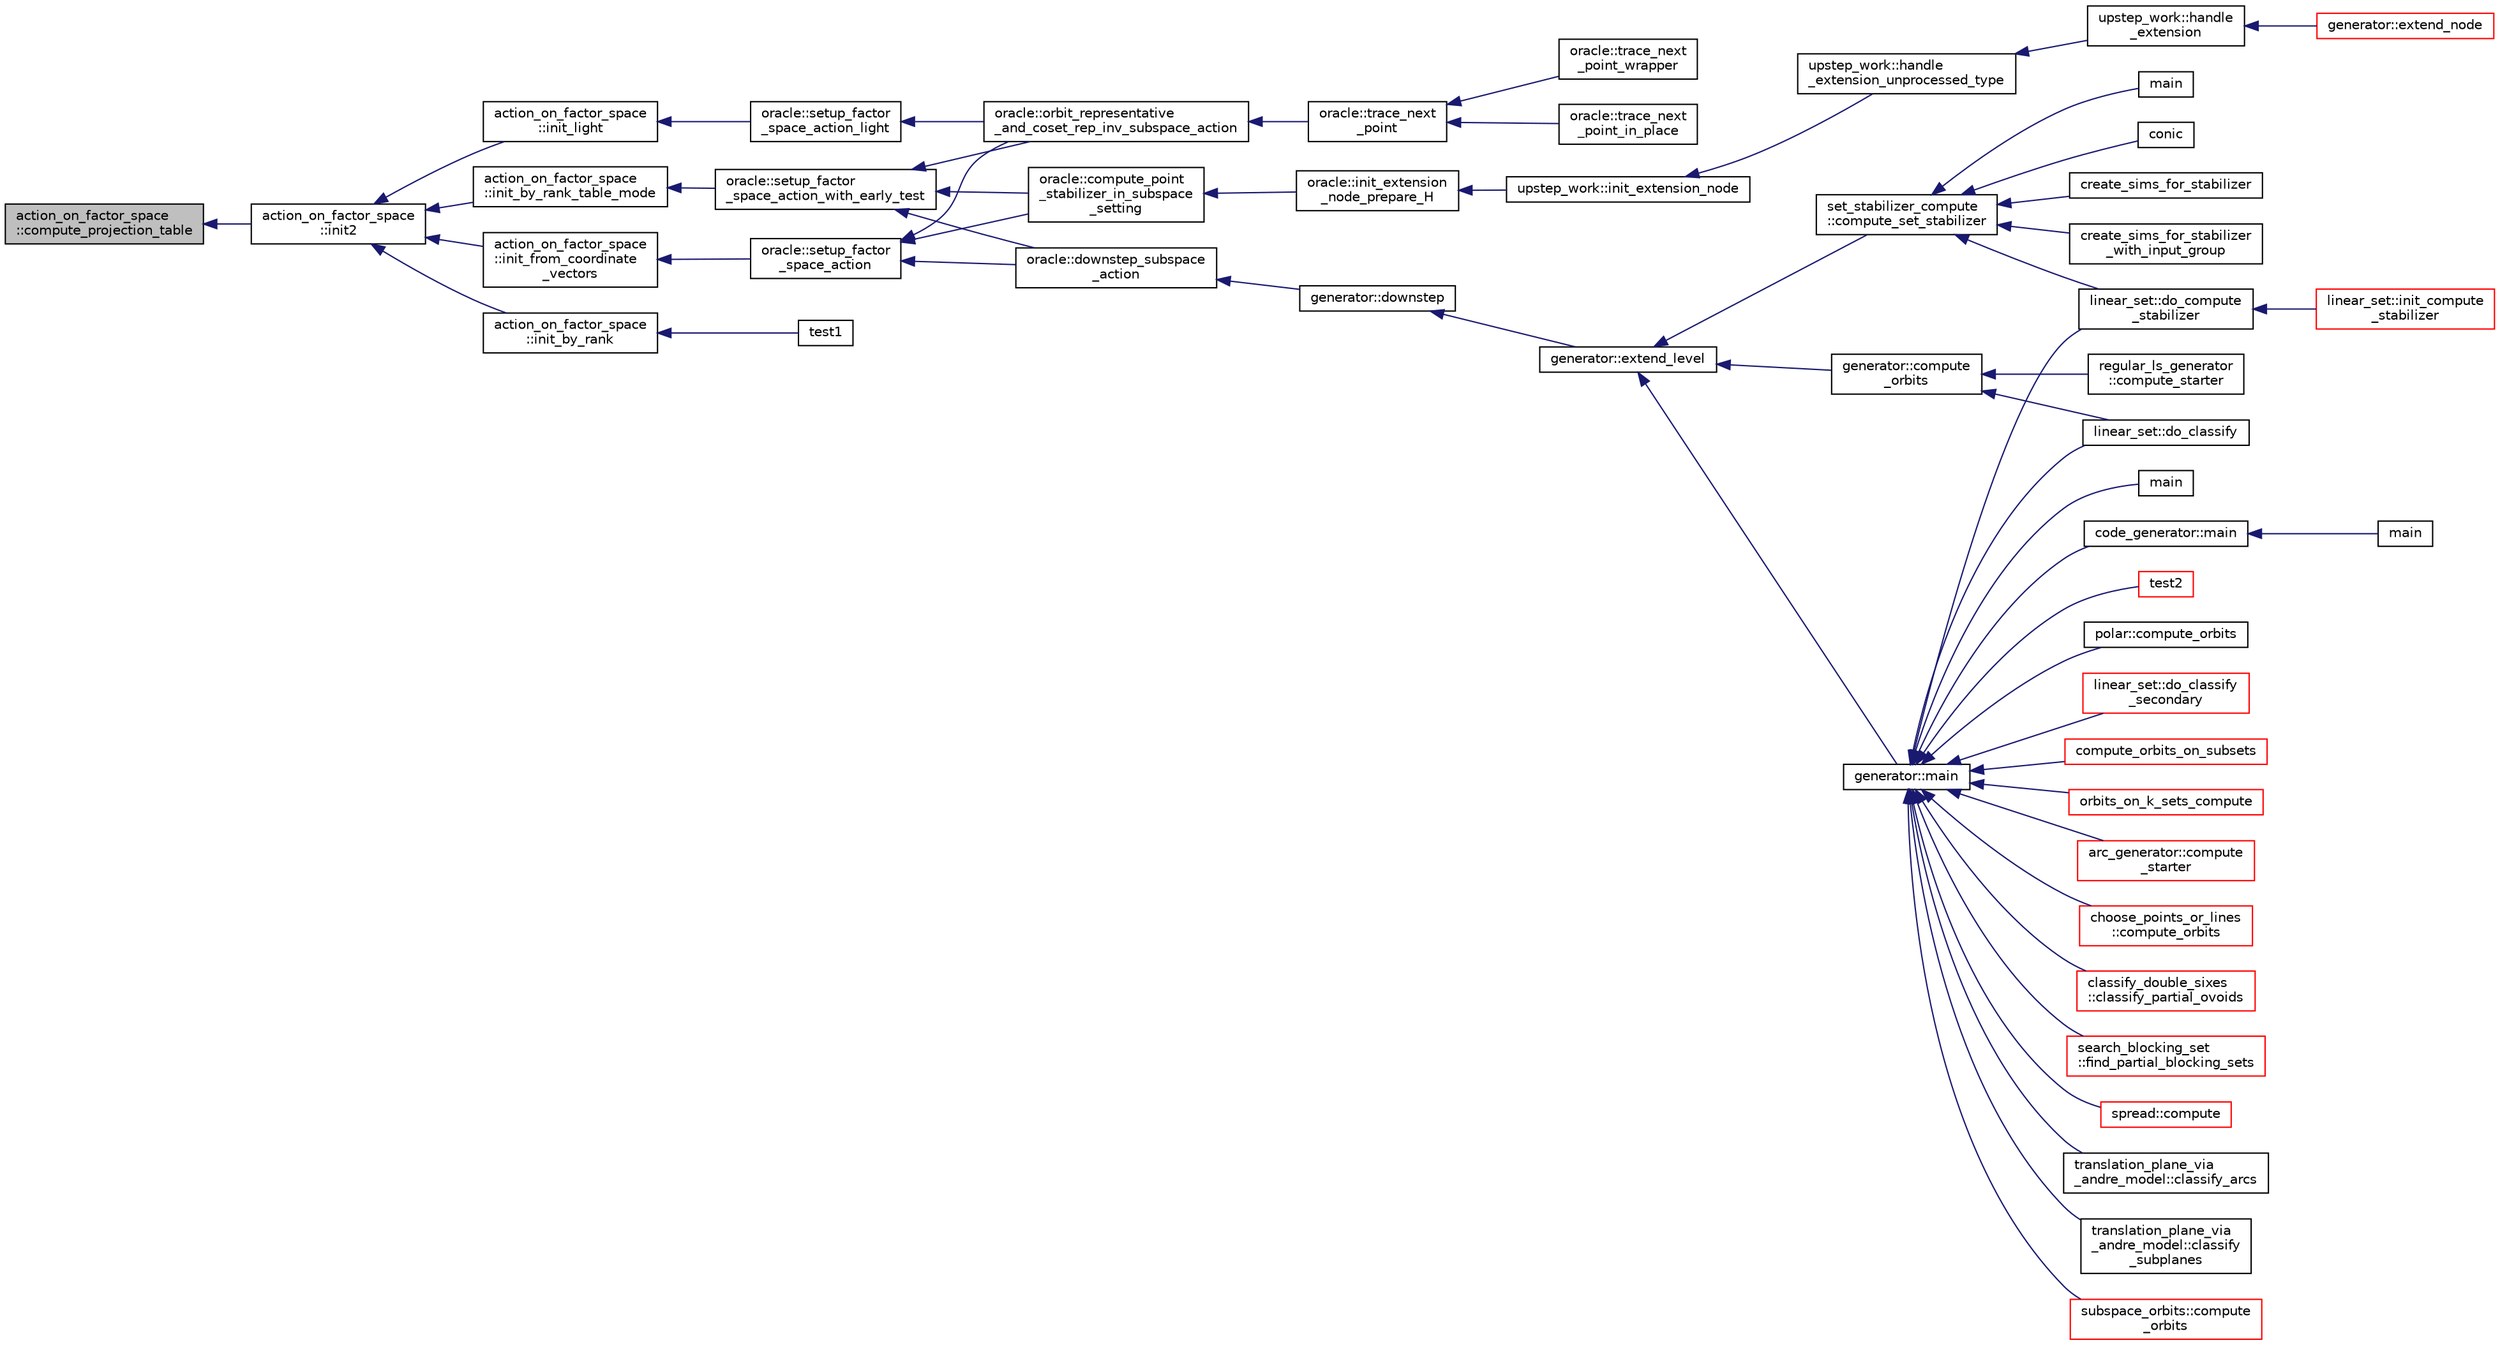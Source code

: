 digraph "action_on_factor_space::compute_projection_table"
{
  edge [fontname="Helvetica",fontsize="10",labelfontname="Helvetica",labelfontsize="10"];
  node [fontname="Helvetica",fontsize="10",shape=record];
  rankdir="LR";
  Node464 [label="action_on_factor_space\l::compute_projection_table",height=0.2,width=0.4,color="black", fillcolor="grey75", style="filled", fontcolor="black"];
  Node464 -> Node465 [dir="back",color="midnightblue",fontsize="10",style="solid",fontname="Helvetica"];
  Node465 [label="action_on_factor_space\l::init2",height=0.2,width=0.4,color="black", fillcolor="white", style="filled",URL="$d5/d25/classaction__on__factor__space.html#a19f5ed00bc68f67dd5bd331ff958df16"];
  Node465 -> Node466 [dir="back",color="midnightblue",fontsize="10",style="solid",fontname="Helvetica"];
  Node466 [label="action_on_factor_space\l::init_light",height=0.2,width=0.4,color="black", fillcolor="white", style="filled",URL="$d5/d25/classaction__on__factor__space.html#a3094fd6f1ed3d0428e5db510669e2d8a"];
  Node466 -> Node467 [dir="back",color="midnightblue",fontsize="10",style="solid",fontname="Helvetica"];
  Node467 [label="oracle::setup_factor\l_space_action_light",height=0.2,width=0.4,color="black", fillcolor="white", style="filled",URL="$d7/da7/classoracle.html#aaa6ca8694ae3452bc3ca812cbcc80fc7"];
  Node467 -> Node468 [dir="back",color="midnightblue",fontsize="10",style="solid",fontname="Helvetica"];
  Node468 [label="oracle::orbit_representative\l_and_coset_rep_inv_subspace_action",height=0.2,width=0.4,color="black", fillcolor="white", style="filled",URL="$d7/da7/classoracle.html#a5a4d27cde89e99450305410536b51915"];
  Node468 -> Node469 [dir="back",color="midnightblue",fontsize="10",style="solid",fontname="Helvetica"];
  Node469 [label="oracle::trace_next\l_point",height=0.2,width=0.4,color="black", fillcolor="white", style="filled",URL="$d7/da7/classoracle.html#ae86c3f9d4b95b5a6e88ee0959942ecde"];
  Node469 -> Node470 [dir="back",color="midnightblue",fontsize="10",style="solid",fontname="Helvetica"];
  Node470 [label="oracle::trace_next\l_point_wrapper",height=0.2,width=0.4,color="black", fillcolor="white", style="filled",URL="$d7/da7/classoracle.html#a33e1e9e4dde6fbecd7ae858576a7132f"];
  Node469 -> Node471 [dir="back",color="midnightblue",fontsize="10",style="solid",fontname="Helvetica"];
  Node471 [label="oracle::trace_next\l_point_in_place",height=0.2,width=0.4,color="black", fillcolor="white", style="filled",URL="$d7/da7/classoracle.html#a4dbea33418d5c0f550a960a5c83194a5"];
  Node465 -> Node472 [dir="back",color="midnightblue",fontsize="10",style="solid",fontname="Helvetica"];
  Node472 [label="action_on_factor_space\l::init_by_rank_table_mode",height=0.2,width=0.4,color="black", fillcolor="white", style="filled",URL="$d5/d25/classaction__on__factor__space.html#a646e085b55e8160d943415c0238b5906"];
  Node472 -> Node473 [dir="back",color="midnightblue",fontsize="10",style="solid",fontname="Helvetica"];
  Node473 [label="oracle::setup_factor\l_space_action_with_early_test",height=0.2,width=0.4,color="black", fillcolor="white", style="filled",URL="$d7/da7/classoracle.html#a7c26a85886666829e9727df91d2f01ad"];
  Node473 -> Node474 [dir="back",color="midnightblue",fontsize="10",style="solid",fontname="Helvetica"];
  Node474 [label="oracle::compute_point\l_stabilizer_in_subspace\l_setting",height=0.2,width=0.4,color="black", fillcolor="white", style="filled",URL="$d7/da7/classoracle.html#ac88b56b30c84a4b5cd9b75869d468025"];
  Node474 -> Node475 [dir="back",color="midnightblue",fontsize="10",style="solid",fontname="Helvetica"];
  Node475 [label="oracle::init_extension\l_node_prepare_H",height=0.2,width=0.4,color="black", fillcolor="white", style="filled",URL="$d7/da7/classoracle.html#a6a121e9674bbd011685430a95dbc1b77"];
  Node475 -> Node476 [dir="back",color="midnightblue",fontsize="10",style="solid",fontname="Helvetica"];
  Node476 [label="upstep_work::init_extension_node",height=0.2,width=0.4,color="black", fillcolor="white", style="filled",URL="$d2/dd6/classupstep__work.html#ad74931a4c6dc97102d405a755433297d"];
  Node476 -> Node477 [dir="back",color="midnightblue",fontsize="10",style="solid",fontname="Helvetica"];
  Node477 [label="upstep_work::handle\l_extension_unprocessed_type",height=0.2,width=0.4,color="black", fillcolor="white", style="filled",URL="$d2/dd6/classupstep__work.html#a4687dfab87eb7d0646cb79008dd3d32d"];
  Node477 -> Node478 [dir="back",color="midnightblue",fontsize="10",style="solid",fontname="Helvetica"];
  Node478 [label="upstep_work::handle\l_extension",height=0.2,width=0.4,color="black", fillcolor="white", style="filled",URL="$d2/dd6/classupstep__work.html#ad8ba22a74e9884f92e11340b24e6a6d6"];
  Node478 -> Node479 [dir="back",color="midnightblue",fontsize="10",style="solid",fontname="Helvetica"];
  Node479 [label="generator::extend_node",height=0.2,width=0.4,color="red", fillcolor="white", style="filled",URL="$d7/d73/classgenerator.html#ac71fa071cf218f54cdd9306a541744ae"];
  Node473 -> Node549 [dir="back",color="midnightblue",fontsize="10",style="solid",fontname="Helvetica"];
  Node549 [label="oracle::downstep_subspace\l_action",height=0.2,width=0.4,color="black", fillcolor="white", style="filled",URL="$d7/da7/classoracle.html#a26f568b84b1ca2c24f619278ac88c407"];
  Node549 -> Node550 [dir="back",color="midnightblue",fontsize="10",style="solid",fontname="Helvetica"];
  Node550 [label="generator::downstep",height=0.2,width=0.4,color="black", fillcolor="white", style="filled",URL="$d7/d73/classgenerator.html#ad90bc284af0b5f5beae960a0bd7a5b43"];
  Node550 -> Node481 [dir="back",color="midnightblue",fontsize="10",style="solid",fontname="Helvetica"];
  Node481 [label="generator::extend_level",height=0.2,width=0.4,color="black", fillcolor="white", style="filled",URL="$d7/d73/classgenerator.html#a91b84d80ccec0cd2136bc221c30e0f8e"];
  Node481 -> Node482 [dir="back",color="midnightblue",fontsize="10",style="solid",fontname="Helvetica"];
  Node482 [label="set_stabilizer_compute\l::compute_set_stabilizer",height=0.2,width=0.4,color="black", fillcolor="white", style="filled",URL="$d8/dc6/classset__stabilizer__compute.html#ad4f92074322e98c7cd0ed5d4f8486b76"];
  Node482 -> Node483 [dir="back",color="midnightblue",fontsize="10",style="solid",fontname="Helvetica"];
  Node483 [label="main",height=0.2,width=0.4,color="black", fillcolor="white", style="filled",URL="$db/d67/test__hyperoval_8_c.html#a3c04138a5bfe5d72780bb7e82a18e627"];
  Node482 -> Node484 [dir="back",color="midnightblue",fontsize="10",style="solid",fontname="Helvetica"];
  Node484 [label="conic",height=0.2,width=0.4,color="black", fillcolor="white", style="filled",URL="$d4/de8/conic_8_c.html#a96def9474b981a9d5831a9b48d85d652"];
  Node482 -> Node485 [dir="back",color="midnightblue",fontsize="10",style="solid",fontname="Helvetica"];
  Node485 [label="linear_set::do_compute\l_stabilizer",height=0.2,width=0.4,color="black", fillcolor="white", style="filled",URL="$dd/d86/classlinear__set.html#ae8f58ded28fb5370f4459cca42b7463b"];
  Node485 -> Node486 [dir="back",color="midnightblue",fontsize="10",style="solid",fontname="Helvetica"];
  Node486 [label="linear_set::init_compute\l_stabilizer",height=0.2,width=0.4,color="red", fillcolor="white", style="filled",URL="$dd/d86/classlinear__set.html#a0cc3eaec1896fdc977b62e94623b055b"];
  Node482 -> Node488 [dir="back",color="midnightblue",fontsize="10",style="solid",fontname="Helvetica"];
  Node488 [label="create_sims_for_stabilizer",height=0.2,width=0.4,color="black", fillcolor="white", style="filled",URL="$d0/d76/tl__algebra__and__number__theory_8h.html#af2c67d225072549409be710ac3cd30f8"];
  Node482 -> Node489 [dir="back",color="midnightblue",fontsize="10",style="solid",fontname="Helvetica"];
  Node489 [label="create_sims_for_stabilizer\l_with_input_group",height=0.2,width=0.4,color="black", fillcolor="white", style="filled",URL="$d0/d76/tl__algebra__and__number__theory_8h.html#af5482567a8d6ba5c2fe593bf6f7f9a0f"];
  Node481 -> Node490 [dir="back",color="midnightblue",fontsize="10",style="solid",fontname="Helvetica"];
  Node490 [label="generator::compute\l_orbits",height=0.2,width=0.4,color="black", fillcolor="white", style="filled",URL="$d7/d73/classgenerator.html#a23989bc20ecaaed39c4119c758367f40"];
  Node490 -> Node491 [dir="back",color="midnightblue",fontsize="10",style="solid",fontname="Helvetica"];
  Node491 [label="regular_ls_generator\l::compute_starter",height=0.2,width=0.4,color="black", fillcolor="white", style="filled",URL="$d2/dd8/classregular__ls__generator.html#aa38907741058694a73194b02ceb4a53d"];
  Node490 -> Node492 [dir="back",color="midnightblue",fontsize="10",style="solid",fontname="Helvetica"];
  Node492 [label="linear_set::do_classify",height=0.2,width=0.4,color="black", fillcolor="white", style="filled",URL="$dd/d86/classlinear__set.html#a3eb2dbce7fa8b71901dfc12f288ddd0c"];
  Node481 -> Node493 [dir="back",color="midnightblue",fontsize="10",style="solid",fontname="Helvetica"];
  Node493 [label="generator::main",height=0.2,width=0.4,color="black", fillcolor="white", style="filled",URL="$d7/d73/classgenerator.html#a01abff8e9f231bf0d82e2e8e0061f242"];
  Node493 -> Node494 [dir="back",color="midnightblue",fontsize="10",style="solid",fontname="Helvetica"];
  Node494 [label="main",height=0.2,width=0.4,color="black", fillcolor="white", style="filled",URL="$d2/d11/codes_8h.html#a217dbf8b442f20279ea00b898af96f52"];
  Node493 -> Node495 [dir="back",color="midnightblue",fontsize="10",style="solid",fontname="Helvetica"];
  Node495 [label="code_generator::main",height=0.2,width=0.4,color="black", fillcolor="white", style="filled",URL="$db/d37/classcode__generator.html#ab3cf3a306e4032c2b471ac95321c599f"];
  Node495 -> Node496 [dir="back",color="midnightblue",fontsize="10",style="solid",fontname="Helvetica"];
  Node496 [label="main",height=0.2,width=0.4,color="black", fillcolor="white", style="filled",URL="$d4/d4f/codes_8_c.html#a217dbf8b442f20279ea00b898af96f52"];
  Node493 -> Node497 [dir="back",color="midnightblue",fontsize="10",style="solid",fontname="Helvetica"];
  Node497 [label="test2",height=0.2,width=0.4,color="red", fillcolor="white", style="filled",URL="$d9/db0/factor__space_8_c.html#a39d73a812e5fd8f1bc111e948368cb10"];
  Node493 -> Node499 [dir="back",color="midnightblue",fontsize="10",style="solid",fontname="Helvetica"];
  Node499 [label="polar::compute_orbits",height=0.2,width=0.4,color="black", fillcolor="white", style="filled",URL="$da/d1c/classpolar.html#ac4c3c4f95d14c74ff4a3ec3f3479a1da"];
  Node493 -> Node492 [dir="back",color="midnightblue",fontsize="10",style="solid",fontname="Helvetica"];
  Node493 -> Node500 [dir="back",color="midnightblue",fontsize="10",style="solid",fontname="Helvetica"];
  Node500 [label="linear_set::do_classify\l_secondary",height=0.2,width=0.4,color="red", fillcolor="white", style="filled",URL="$dd/d86/classlinear__set.html#a47eb7f9995f3343abd3bdfbf9a9a9162"];
  Node493 -> Node485 [dir="back",color="midnightblue",fontsize="10",style="solid",fontname="Helvetica"];
  Node493 -> Node503 [dir="back",color="midnightblue",fontsize="10",style="solid",fontname="Helvetica"];
  Node503 [label="compute_orbits_on_subsets",height=0.2,width=0.4,color="red", fillcolor="white", style="filled",URL="$d3/d35/snakes__and__ladders__global_8_c.html#af33697aede0480110b1227f727252637"];
  Node493 -> Node521 [dir="back",color="midnightblue",fontsize="10",style="solid",fontname="Helvetica"];
  Node521 [label="orbits_on_k_sets_compute",height=0.2,width=0.4,color="red", fillcolor="white", style="filled",URL="$d3/d35/snakes__and__ladders__global_8_c.html#a96743526b15703539d544499276aaa71"];
  Node493 -> Node532 [dir="back",color="midnightblue",fontsize="10",style="solid",fontname="Helvetica"];
  Node532 [label="arc_generator::compute\l_starter",height=0.2,width=0.4,color="red", fillcolor="white", style="filled",URL="$d4/d21/classarc__generator.html#aad1dcec3a1c302e743d574bd1ac857d9"];
  Node493 -> Node537 [dir="back",color="midnightblue",fontsize="10",style="solid",fontname="Helvetica"];
  Node537 [label="choose_points_or_lines\l::compute_orbits",height=0.2,width=0.4,color="red", fillcolor="white", style="filled",URL="$d6/d75/classchoose__points__or__lines.html#adc353e2d41dc8a39563322c8cdd85f61"];
  Node493 -> Node539 [dir="back",color="midnightblue",fontsize="10",style="solid",fontname="Helvetica"];
  Node539 [label="classify_double_sixes\l::classify_partial_ovoids",height=0.2,width=0.4,color="red", fillcolor="white", style="filled",URL="$dd/d23/classclassify__double__sixes.html#a2253fca143a0e8a3e39655eb05668ae9"];
  Node493 -> Node541 [dir="back",color="midnightblue",fontsize="10",style="solid",fontname="Helvetica"];
  Node541 [label="search_blocking_set\l::find_partial_blocking_sets",height=0.2,width=0.4,color="red", fillcolor="white", style="filled",URL="$dc/d36/classsearch__blocking__set.html#ad3fdb3d356db75a02c406bc9d4e9e9b6"];
  Node493 -> Node543 [dir="back",color="midnightblue",fontsize="10",style="solid",fontname="Helvetica"];
  Node543 [label="spread::compute",height=0.2,width=0.4,color="red", fillcolor="white", style="filled",URL="$da/dc1/classspread.html#a9674466d3e03b8dad79882299c638a21"];
  Node493 -> Node545 [dir="back",color="midnightblue",fontsize="10",style="solid",fontname="Helvetica"];
  Node545 [label="translation_plane_via\l_andre_model::classify_arcs",height=0.2,width=0.4,color="black", fillcolor="white", style="filled",URL="$d1/dcc/classtranslation__plane__via__andre__model.html#ac8f002e812a8b152d41e806688601c5e"];
  Node493 -> Node546 [dir="back",color="midnightblue",fontsize="10",style="solid",fontname="Helvetica"];
  Node546 [label="translation_plane_via\l_andre_model::classify\l_subplanes",height=0.2,width=0.4,color="black", fillcolor="white", style="filled",URL="$d1/dcc/classtranslation__plane__via__andre__model.html#a794fefa95f0a7f7b887133375988ee55"];
  Node493 -> Node547 [dir="back",color="midnightblue",fontsize="10",style="solid",fontname="Helvetica"];
  Node547 [label="subspace_orbits::compute\l_orbits",height=0.2,width=0.4,color="red", fillcolor="white", style="filled",URL="$d2/d9f/classsubspace__orbits.html#a2778f8d49cde1675de1ef6acfe180b63"];
  Node473 -> Node468 [dir="back",color="midnightblue",fontsize="10",style="solid",fontname="Helvetica"];
  Node465 -> Node551 [dir="back",color="midnightblue",fontsize="10",style="solid",fontname="Helvetica"];
  Node551 [label="action_on_factor_space\l::init_by_rank",height=0.2,width=0.4,color="black", fillcolor="white", style="filled",URL="$d5/d25/classaction__on__factor__space.html#a5ef5176e6858a3fbc4336a242ba9b1b4"];
  Node551 -> Node552 [dir="back",color="midnightblue",fontsize="10",style="solid",fontname="Helvetica"];
  Node552 [label="test1",height=0.2,width=0.4,color="black", fillcolor="white", style="filled",URL="$d9/db0/factor__space_8_c.html#ae2a201e46836d85cb2c5579a837b641a"];
  Node465 -> Node553 [dir="back",color="midnightblue",fontsize="10",style="solid",fontname="Helvetica"];
  Node553 [label="action_on_factor_space\l::init_from_coordinate\l_vectors",height=0.2,width=0.4,color="black", fillcolor="white", style="filled",URL="$d5/d25/classaction__on__factor__space.html#a6350f7cf938babd5be3847ac7c8eaac8"];
  Node553 -> Node554 [dir="back",color="midnightblue",fontsize="10",style="solid",fontname="Helvetica"];
  Node554 [label="oracle::setup_factor\l_space_action",height=0.2,width=0.4,color="black", fillcolor="white", style="filled",URL="$d7/da7/classoracle.html#a181e076f112ba1f32f5fb4e8abebdb18"];
  Node554 -> Node474 [dir="back",color="midnightblue",fontsize="10",style="solid",fontname="Helvetica"];
  Node554 -> Node549 [dir="back",color="midnightblue",fontsize="10",style="solid",fontname="Helvetica"];
  Node554 -> Node468 [dir="back",color="midnightblue",fontsize="10",style="solid",fontname="Helvetica"];
}
